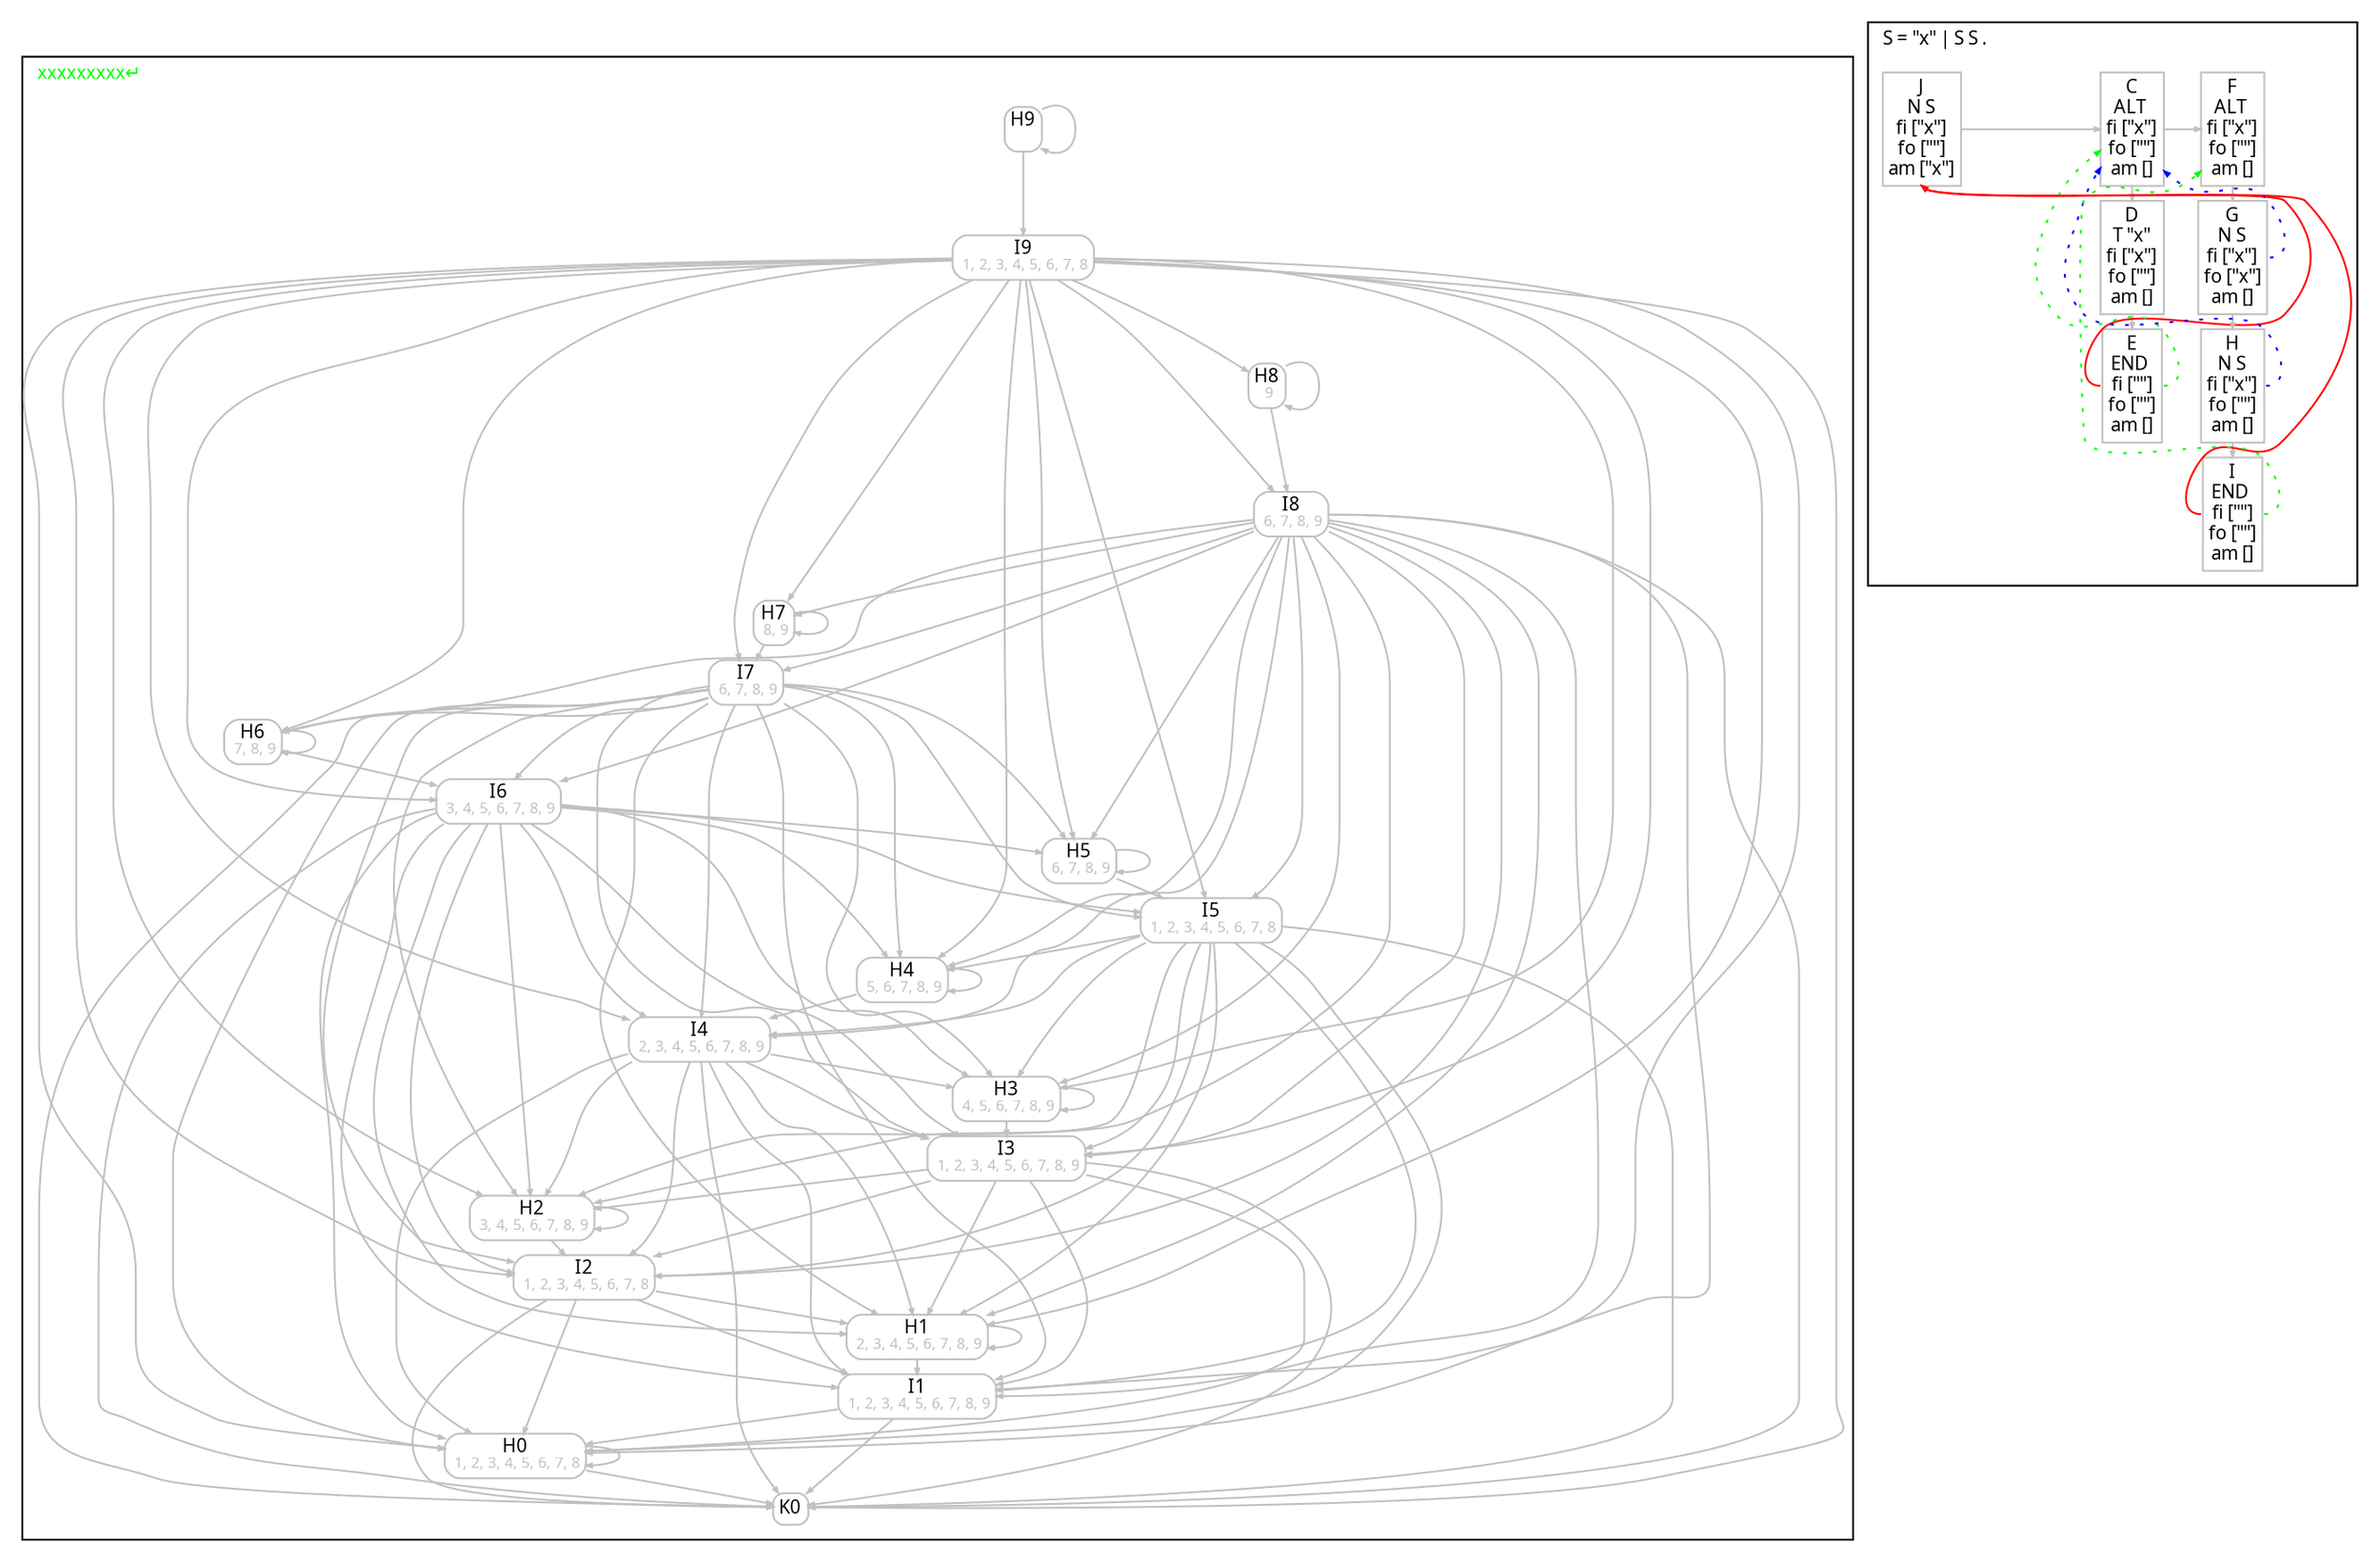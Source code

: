 digraph G {
  fontname = Menlo
  fontsize = 10
  node [fontname = Menlo, fontsize = 10, color = gray, height = 0, width = 0, margin= 0.04]
  edge [fontname = Menlo, fontsize = 10, color = gray, arrowsize = 0.3]
  graph [ranksep = 0.1]
  rankdir = "TB"
  subgraph GSS {
    cluster = true
    label = <xxxxxxxxx↵> fontcolor = green
    labeljust = l
    node [shape = box, style = rounded, height = 0]
    I9 [label = <I9<br/><font color="gray" point-size="8.0"> 8, 9</font>>]
    I9 -> I7
    I9 [label = <I9<br/><font color="gray" point-size="8.0"> 3, 4, 5, 6, 7, 8, 9</font>>]
    I9 -> I2
    I9 [label = <I9<br/><font color="gray" point-size="8.0"> 3, 4, 5, 6, 7, 8, 9</font>>]
    I9 -> H2
    I9 [label = <I9<br/><font color="gray" point-size="8.0"> 2, 3, 4, 5, 6, 7, 8, 9</font>>]
    I9 -> I1
    I9 [label = <I9<br/><font color="gray" point-size="8.0"> 2, 3, 4, 5, 6, 7, 8, 9</font>>]
    I9 -> H1
    I9 [label = <I9<br/><font color="gray" point-size="8.0"> 7, 8, 9</font>>]
    I9 -> H6
    I9 [label = <I9<br/><font color="gray" point-size="8.0"> 5, 6, 7, 8, 9</font>>]
    I9 -> I4
    I9 [label = <I9<br/><font color="gray" point-size="8.0"> 6, 7, 8, 9</font>>]
    I9 -> I5
    I9 [label = <I9<br/><font color="gray" point-size="8.0"> 9</font>>]
    I9 -> I8
    I9 [label = <I9<br/><font color="gray" point-size="8.0"> 5, 6, 7, 8, 9</font>>]
    I9 -> H4
    I9 [label = <I9<br/><font color="gray" point-size="8.0"> 9</font>>]
    I9 -> H8
    I9 [label = <I9<br/><font color="gray" point-size="8.0"> 8, 9</font>>]
    I9 -> H7
    I9 [label = <I9<br/><font color="gray" point-size="8.0"> 7, 8, 9</font>>]
    I9 -> I6
    I9 [label = <I9<br/><font color="gray" point-size="8.0"> 4, 5, 6, 7, 8, 9</font>>]
    I9 -> I3
    I9 [label = <I9<br/><font color="gray" point-size="8.0"> 6, 7, 8, 9</font>>]
    I9 -> H5
    I9 [label = <I9<br/><font color="gray" point-size="8.0"> 1, 2, 3, 4, 5, 6, 7, 8, 9</font>>]
    I9 -> H0
    I9 [label = <I9<br/><font color="gray" point-size="8.0"> 4, 5, 6, 7, 8, 9</font>>]
    I9 -> H3
    I9 [label = <I9<br/><font color="gray" point-size="8.0"> 1, 2, 3, 4, 5, 6, 7, 8</font>>]
    I9 -> K0
    I8 [label = <I8<br/><font color="gray" point-size="8.0"> 5, 6, 7, 8, 9</font>>]
    I8 -> I4
    I8 [label = <I8<br/><font color="gray" point-size="8.0"> 4, 5, 6, 7, 8, 9</font>>]
    I8 -> I3
    I8 [label = <I8<br/><font color="gray" point-size="8.0"> 5, 6, 7, 8, 9</font>>]
    I8 -> H4
    I8 [label = <I8<br/><font color="gray" point-size="8.0"> 2, 3, 4, 5, 6, 7, 8, 9</font>>]
    I8 -> H1
    I8 [label = <I8<br/><font color="gray" point-size="8.0"> 6, 7, 8, 9</font>>]
    I8 -> I5
    I8 [label = <I8<br/><font color="gray" point-size="8.0"> 2, 3, 4, 5, 6, 7, 8, 9</font>>]
    I8 -> I1
    I8 [label = <I8<br/><font color="gray" point-size="8.0"> 7, 8, 9</font>>]
    I8 -> H6
    I8 [label = <I8<br/><font color="gray" point-size="8.0"> 4, 5, 6, 7, 8, 9</font>>]
    I8 -> H3
    I8 [label = <I8<br/><font color="gray" point-size="8.0"> 3, 4, 5, 6, 7, 8, 9</font>>]
    I8 -> I2
    I8 [label = <I8<br/><font color="gray" point-size="8.0"> 8, 9</font>>]
    I8 -> I7
    I8 [label = <I8<br/><font color="gray" point-size="8.0"> 7, 8, 9</font>>]
    I8 -> I6
    I8 [label = <I8<br/><font color="gray" point-size="8.0"> 8, 9</font>>]
    I8 -> H7
    I8 [label = <I8<br/><font color="gray" point-size="8.0"> 3, 4, 5, 6, 7, 8, 9</font>>]
    I8 -> H2
    I8 [label = <I8<br/><font color="gray" point-size="8.0"> 1, 2, 3, 4, 5, 6, 7, 8, 9</font>>]
    I8 -> H0
    I8 [label = <I8<br/><font color="gray" point-size="8.0"> 1, 2, 3, 4, 5, 6, 7, 8</font>>]
    I8 -> K0
    I8 [label = <I8<br/><font color="gray" point-size="8.0"> 6, 7, 8, 9</font>>]
    I8 -> H5
    I7 [label = <I7<br/><font color="gray" point-size="8.0"> 5, 6, 7, 8, 9</font>>]
    I7 -> I4
    I7 [label = <I7<br/><font color="gray" point-size="8.0"> 4, 5, 6, 7, 8, 9</font>>]
    I7 -> I3
    I7 [label = <I7<br/><font color="gray" point-size="8.0"> 5, 6, 7, 8, 9</font>>]
    I7 -> H4
    I7 [label = <I7<br/><font color="gray" point-size="8.0"> 2, 3, 4, 5, 6, 7, 8, 9</font>>]
    I7 -> H1
    I7 [label = <I7<br/><font color="gray" point-size="8.0"> 6, 7, 8, 9</font>>]
    I7 -> I5
    I7 [label = <I7<br/><font color="gray" point-size="8.0"> 2, 3, 4, 5, 6, 7, 8, 9</font>>]
    I7 -> I1
    I7 [label = <I7<br/><font color="gray" point-size="8.0"> 7, 8, 9</font>>]
    I7 -> H6
    I7 [label = <I7<br/><font color="gray" point-size="8.0"> 4, 5, 6, 7, 8, 9</font>>]
    I7 -> H3
    I7 [label = <I7<br/><font color="gray" point-size="8.0"> 3, 4, 5, 6, 7, 8, 9</font>>]
    I7 -> I2
    I7 [label = <I7<br/><font color="gray" point-size="8.0"> 7, 8, 9</font>>]
    I7 -> I6
    I7 [label = <I7<br/><font color="gray" point-size="8.0"> 3, 4, 5, 6, 7, 8, 9</font>>]
    I7 -> H2
    I7 [label = <I7<br/><font color="gray" point-size="8.0"> 1, 2, 3, 4, 5, 6, 7, 8, 9</font>>]
    I7 -> H0
    I7 [label = <I7<br/><font color="gray" point-size="8.0"> 1, 2, 3, 4, 5, 6, 7, 8</font>>]
    I7 -> K0
    I7 [label = <I7<br/><font color="gray" point-size="8.0"> 6, 7, 8, 9</font>>]
    I7 -> H5
    I6 [label = <I6<br/><font color="gray" point-size="8.0"> 2, 3, 4, 5, 6, 7, 8, 9</font>>]
    I6 -> I1
    I6 [label = <I6<br/><font color="gray" point-size="8.0"> 5, 6, 7, 8, 9</font>>]
    I6 -> I4
    I6 [label = <I6<br/><font color="gray" point-size="8.0"> 6, 7, 8, 9</font>>]
    I6 -> I5
    I6 [label = <I6<br/><font color="gray" point-size="8.0"> 2, 3, 4, 5, 6, 7, 8, 9</font>>]
    I6 -> H1
    I6 [label = <I6<br/><font color="gray" point-size="8.0"> 1, 2, 3, 4, 5, 6, 7, 8, 9</font>>]
    I6 -> H0
    I6 [label = <I6<br/><font color="gray" point-size="8.0"> 4, 5, 6, 7, 8, 9</font>>]
    I6 -> I3
    I6 [label = <I6<br/><font color="gray" point-size="8.0"> 3, 4, 5, 6, 7, 8, 9</font>>]
    I6 -> I2
    I6 [label = <I6<br/><font color="gray" point-size="8.0"> 6, 7, 8, 9</font>>]
    I6 -> H5
    I6 [label = <I6<br/><font color="gray" point-size="8.0"> 1, 2, 3, 4, 5, 6, 7, 8</font>>]
    I6 -> K0
    I6 [label = <I6<br/><font color="gray" point-size="8.0"> 4, 5, 6, 7, 8, 9</font>>]
    I6 -> H3
    I6 [label = <I6<br/><font color="gray" point-size="8.0"> 5, 6, 7, 8, 9</font>>]
    I6 -> H4
    I6 [label = <I6<br/><font color="gray" point-size="8.0"> 3, 4, 5, 6, 7, 8, 9</font>>]
    I6 -> H2
    I5 [label = <I5<br/><font color="gray" point-size="8.0"> 4, 5, 6, 7, 8, 9</font>>]
    I5 -> I3
    I5 [label = <I5<br/><font color="gray" point-size="8.0"> 1, 2, 3, 4, 5, 6, 7, 8, 9</font>>]
    I5 -> H0
    I5 [label = <I5<br/><font color="gray" point-size="8.0"> 2, 3, 4, 5, 6, 7, 8, 9</font>>]
    I5 -> I1
    I5 [label = <I5<br/><font color="gray" point-size="8.0"> 4, 5, 6, 7, 8, 9</font>>]
    I5 -> H3
    I5 [label = <I5<br/><font color="gray" point-size="8.0"> 2, 3, 4, 5, 6, 7, 8, 9</font>>]
    I5 -> H1
    I5 [label = <I5<br/><font color="gray" point-size="8.0"> 5, 6, 7, 8, 9</font>>]
    I5 -> I4
    I5 [label = <I5<br/><font color="gray" point-size="8.0"> 5, 6, 7, 8, 9</font>>]
    I5 -> H4
    I5 [label = <I5<br/><font color="gray" point-size="8.0"> 3, 4, 5, 6, 7, 8, 9</font>>]
    I5 -> I2
    I5 [label = <I5<br/><font color="gray" point-size="8.0"> 3, 4, 5, 6, 7, 8, 9</font>>]
    I5 -> H2
    I5 [label = <I5<br/><font color="gray" point-size="8.0"> 1, 2, 3, 4, 5, 6, 7, 8</font>>]
    I5 -> K0
    I4 [label = <I4<br/><font color="gray" point-size="8.0"> 3, 4, 5, 6, 7, 8, 9</font>>]
    I4 -> H2
    I4 [label = <I4<br/><font color="gray" point-size="8.0"> 4, 5, 6, 7, 8, 9</font>>]
    I4 -> H3
    I4 [label = <I4<br/><font color="gray" point-size="8.0"> 1, 2, 3, 4, 5, 6, 7, 8</font>>]
    I4 -> K0
    I4 [label = <I4<br/><font color="gray" point-size="8.0"> 1, 2, 3, 4, 5, 6, 7, 8, 9</font>>]
    I4 -> H0
    I4 [label = <I4<br/><font color="gray" point-size="8.0"> 4, 5, 6, 7, 8, 9</font>>]
    I4 -> I3
    I4 [label = <I4<br/><font color="gray" point-size="8.0"> 2, 3, 4, 5, 6, 7, 8, 9</font>>]
    I4 -> I1
    I4 [label = <I4<br/><font color="gray" point-size="8.0"> 3, 4, 5, 6, 7, 8, 9</font>>]
    I4 -> I2
    I4 [label = <I4<br/><font color="gray" point-size="8.0"> 2, 3, 4, 5, 6, 7, 8, 9</font>>]
    I4 -> H1
    I3 [label = <I3<br/><font color="gray" point-size="8.0"> 3, 4, 5, 6, 7, 8, 9</font>>]
    I3 -> H2
    I3 [label = <I3<br/><font color="gray" point-size="8.0"> 3, 4, 5, 6, 7, 8, 9</font>>]
    I3 -> I2
    I3 [label = <I3<br/><font color="gray" point-size="8.0"> 2, 3, 4, 5, 6, 7, 8, 9</font>>]
    I3 -> H1
    I3 [label = <I3<br/><font color="gray" point-size="8.0"> 2, 3, 4, 5, 6, 7, 8, 9</font>>]
    I3 -> I1
    I3 [label = <I3<br/><font color="gray" point-size="8.0"> 1, 2, 3, 4, 5, 6, 7, 8</font>>]
    I3 -> K0
    I3 [label = <I3<br/><font color="gray" point-size="8.0"> 1, 2, 3, 4, 5, 6, 7, 8, 9</font>>]
    I3 -> H0
    I2 [label = <I2<br/><font color="gray" point-size="8.0"> 2, 3, 4, 5, 6, 7, 8, 9</font>>]
    I2 -> H1
    I2 [label = <I2<br/><font color="gray" point-size="8.0"> 1, 2, 3, 4, 5, 6, 7, 8, 9</font>>]
    I2 -> H0
    I2 [label = <I2<br/><font color="gray" point-size="8.0"> 2, 3, 4, 5, 6, 7, 8, 9</font>>]
    I2 -> I1
    I2 [label = <I2<br/><font color="gray" point-size="8.0"> 1, 2, 3, 4, 5, 6, 7, 8</font>>]
    I2 -> K0
    I1 [label = <I1<br/><font color="gray" point-size="8.0"> 1, 2, 3, 4, 5, 6, 7, 8</font>>]
    I1 -> K0
    I1 [label = <I1<br/><font color="gray" point-size="8.0"> 1, 2, 3, 4, 5, 6, 7, 8, 9</font>>]
    I1 -> H0
    H9 [label = <H9<br/><font color="gray" point-size="8.0"> </font>>]
    H9 -> I9
    H9 [label = <H9<br/><font color="gray" point-size="8.0"> </font>>]
    H9 -> H9
    H8 [label = <H8<br/><font color="gray" point-size="8.0"> 9</font>>]
    H8 -> I8
    H8 [label = <H8<br/><font color="gray" point-size="8.0"> 9</font>>]
    H8 -> H8
    H7 [label = <H7<br/><font color="gray" point-size="8.0"> 8, 9</font>>]
    H7 -> I7
    H7 [label = <H7<br/><font color="gray" point-size="8.0"> 8, 9</font>>]
    H7 -> H7
    H6 [label = <H6<br/><font color="gray" point-size="8.0"> 7, 8, 9</font>>]
    H6 -> H6
    H6 [label = <H6<br/><font color="gray" point-size="8.0"> 7, 8, 9</font>>]
    H6 -> I6
    H5 [label = <H5<br/><font color="gray" point-size="8.0"> 6, 7, 8, 9</font>>]
    H5 -> H5
    H5 [label = <H5<br/><font color="gray" point-size="8.0"> 6, 7, 8, 9</font>>]
    H5 -> I5
    H4 [label = <H4<br/><font color="gray" point-size="8.0"> 5, 6, 7, 8, 9</font>>]
    H4 -> H4
    H4 [label = <H4<br/><font color="gray" point-size="8.0"> 5, 6, 7, 8, 9</font>>]
    H4 -> I4
    H3 [label = <H3<br/><font color="gray" point-size="8.0"> 4, 5, 6, 7, 8, 9</font>>]
    H3 -> H3
    H3 [label = <H3<br/><font color="gray" point-size="8.0"> 4, 5, 6, 7, 8, 9</font>>]
    H3 -> I3
    H2 [label = <H2<br/><font color="gray" point-size="8.0"> 3, 4, 5, 6, 7, 8, 9</font>>]
    H2 -> H2
    H2 [label = <H2<br/><font color="gray" point-size="8.0"> 3, 4, 5, 6, 7, 8, 9</font>>]
    H2 -> I2
    H1 [label = <H1<br/><font color="gray" point-size="8.0"> 2, 3, 4, 5, 6, 7, 8, 9</font>>]
    H1 -> I1
    H1 [label = <H1<br/><font color="gray" point-size="8.0"> 2, 3, 4, 5, 6, 7, 8, 9</font>>]
    H1 -> H1
    H0 [label = <H0<br/><font color="gray" point-size="8.0"> 1, 2, 3, 4, 5, 6, 7, 8, 9</font>>]
    H0 -> H0
    H0 [label = <H0<br/><font color="gray" point-size="8.0"> 1, 2, 3, 4, 5, 6, 7, 8</font>>]
    H0 -> K0
  }
  subgraph clusterS {
    node [shape = box]
    label = <S = "x" | S S .>
    labeljust = l
    SR0C0 [label = <J<br/>N S<br/>fi ["x"]<br/>fo [""]<br/>am ["x"]>]
    SR0C1 [label = <C<br/>ALT <br/>fi ["x"]<br/>fo [""]<br/>am []>]
    SR1C1 [label = <D<br/>T "x"<br/>fi ["x"]<br/>fo [""]<br/>am []>]
    SR2C1 [label = <E<br/>END <br/>fi [""]<br/>fo [""]<br/>am []>]
    SR1C1 -> SR2C1 [weight=100000000]
    SR0C1 -> SR1C1 [weight=100000000]
    SR0C2 [label = <F<br/>ALT <br/>fi ["x"]<br/>fo [""]<br/>am []>]
    SR1C2 [label = <G<br/>N S<br/>fi ["x"]<br/>fo ["x"]<br/>am []>]
    SR2C2 [label = <H<br/>N S<br/>fi ["x"]<br/>fo [""]<br/>am []>]
    SR3C2 [label = <I<br/>END <br/>fi [""]<br/>fo [""]<br/>am []>]
    SR2C2 -> SR3C2 [weight=100000000]
    SR1C2 -> SR2C2 [weight=100000000]
    SR0C2 -> SR1C2 [weight=100000000]
    rank = same {SR0C1 -> SR0C2}
    rank = same {SR0C0 -> SR0C1}
    node [style = invis]
    edge [style = invis]
    SR0C0 -> SR1C0 [weight=100000000]
    rank = same {SR1C0 -> SR1C1}
    SR1C0 -> SR2C0 [weight=100000000]
    rank = same {SR2C0 -> SR2C1}
    SR2C0 -> SR3C0 [weight=100000000]
    SR2C1 -> SR3C1 [weight=100000000]
    rank = same {SR3C0 -> SR3C1}
    rank = same {SR3C1 -> SR3C2}
  }
  SR2C1:w -> SR0C0:s [style = solid, color = red, constraint = false]
  SR3C2:w -> SR0C0:s [style = solid, color = red, constraint = false]
  SR2C1:e -> SR0C1 [style = dotted, color = green, constraint = false]
  SR3C2:e -> SR0C2 [style = dotted, color = green, constraint = false]
  SR2C2:e -> SR0C1 [style = dotted, color = blue, constraint = false]
  SR1C2:e -> SR0C1 [style = dotted, color = blue, constraint = false]
}